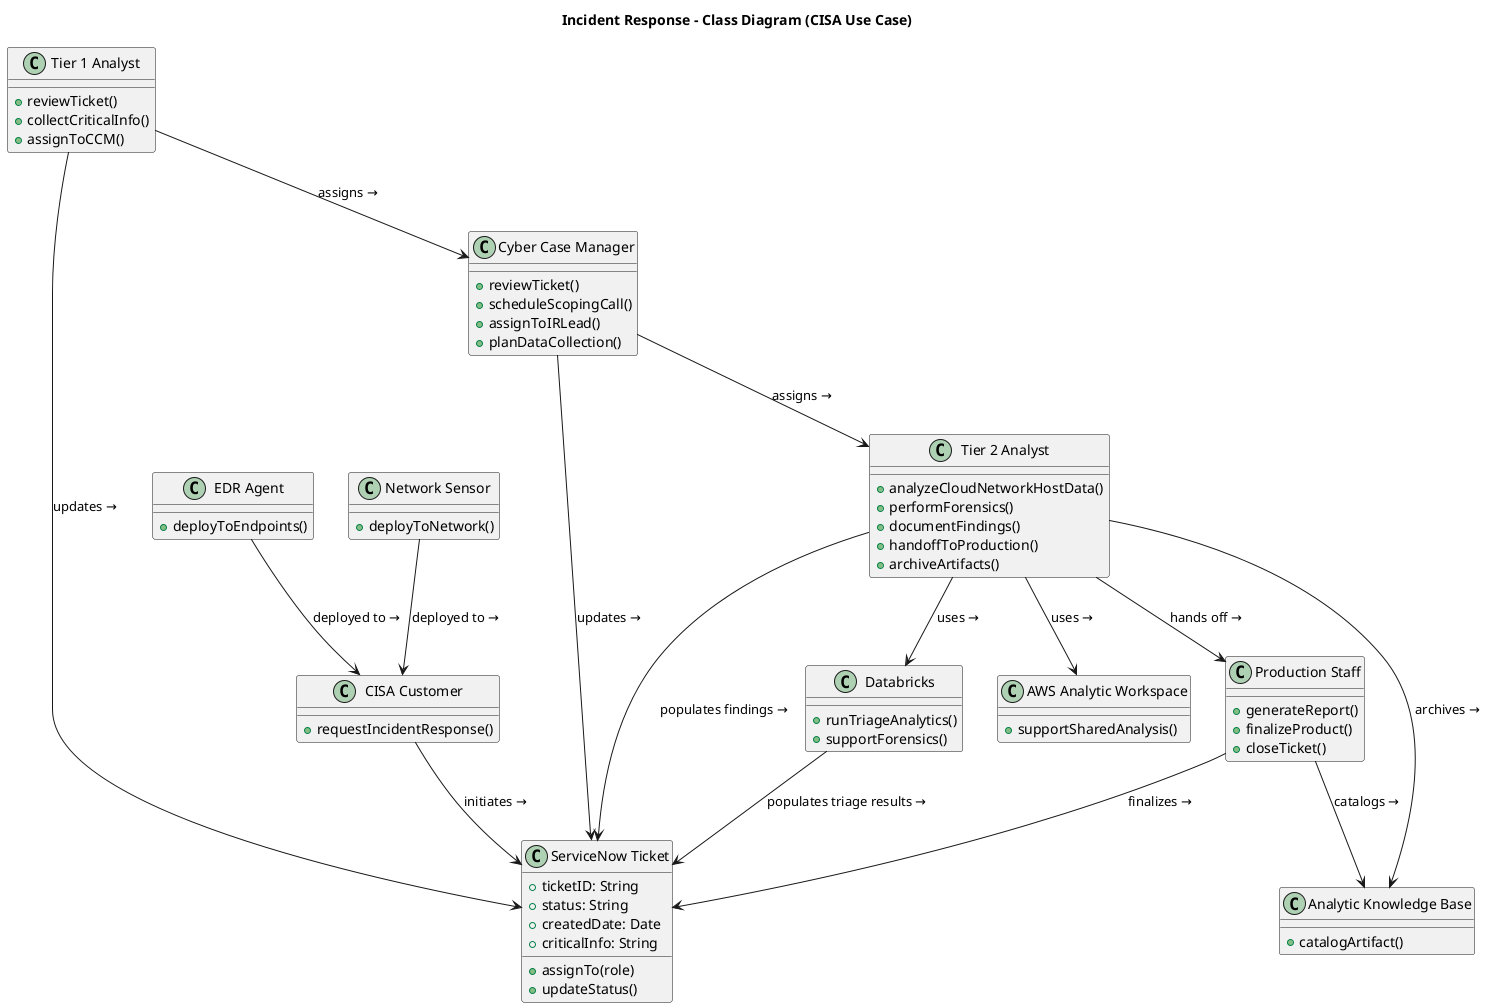 @startuml
	title Incident Response - Class Diagram (CISA Use Case)
	
	' Define key actors and systems
	class "CISA Customer" {
	  +requestIncidentResponse()
	}
	
	class "ServiceNow Ticket" {
	  +ticketID: String
	  +status: String
	  +createdDate: Date
	  +criticalInfo: String
	  +assignTo(role)
	  +updateStatus()
	}
	
	class "Tier 1 Analyst" {
	  +reviewTicket()
	  +collectCriticalInfo()
	  +assignToCCM()
	}
	
	class "Cyber Case Manager" {
	  +reviewTicket()
	  +scheduleScopingCall()
	  +assignToIRLead()
	  +planDataCollection()
	}
	
	class "Tier 2 Analyst" {
	  +analyzeCloudNetworkHostData()
	  +performForensics()
	  +documentFindings()
	  +handoffToProduction()
	  +archiveArtifacts()
	}
	
	class "Production Staff" {
	  +generateReport()
	  +finalizeProduct()
	  +closeTicket()
	}
	
	class "Analytic Knowledge Base" {
	  +catalogArtifact()
	}
	
	class "Databricks" {
	  +runTriageAnalytics()
	  +supportForensics()
	}
	
	class "AWS Analytic Workspace" {
	  +supportSharedAnalysis()
	}
	
	class "EDR Agent" {
	  +deployToEndpoints()
	}
	
	class "Network Sensor" {
	  +deployToNetwork()
	}
	
	' Associations
	"CISA Customer" --> "ServiceNow Ticket" : initiates →
	"Tier 1 Analyst" --> "ServiceNow Ticket" : updates →
	"Tier 1 Analyst" --> "Cyber Case Manager" : assigns →
	"Cyber Case Manager" --> "ServiceNow Ticket" : updates →
	"Cyber Case Manager" --> "Tier 2 Analyst" : assigns →
	"Tier 2 Analyst" --> "ServiceNow Ticket" : populates findings →
	"Tier 2 Analyst" --> "Databricks" : uses →
	"Tier 2 Analyst" --> "AWS Analytic Workspace" : uses →
	"Tier 2 Analyst" --> "Analytic Knowledge Base" : archives →
	"Tier 2 Analyst" --> "Production Staff" : hands off →
	"Production Staff" --> "ServiceNow Ticket" : finalizes →
	"Production Staff" --> "Analytic Knowledge Base" : catalogs →
	"Databricks" --> "ServiceNow Ticket" : populates triage results →
	"EDR Agent" --> "CISA Customer" : deployed to →
	"Network Sensor" --> "CISA Customer" : deployed to →

@enduml
